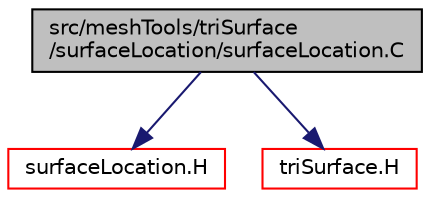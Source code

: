 digraph "src/meshTools/triSurface/surfaceLocation/surfaceLocation.C"
{
  bgcolor="transparent";
  edge [fontname="Helvetica",fontsize="10",labelfontname="Helvetica",labelfontsize="10"];
  node [fontname="Helvetica",fontsize="10",shape=record];
  Node0 [label="src/meshTools/triSurface\l/surfaceLocation/surfaceLocation.C",height=0.2,width=0.4,color="black", fillcolor="grey75", style="filled", fontcolor="black"];
  Node0 -> Node1 [color="midnightblue",fontsize="10",style="solid",fontname="Helvetica"];
  Node1 [label="surfaceLocation.H",height=0.2,width=0.4,color="red",URL="$a08918.html"];
  Node0 -> Node134 [color="midnightblue",fontsize="10",style="solid",fontname="Helvetica"];
  Node134 [label="triSurface.H",height=0.2,width=0.4,color="red",URL="$a17525.html"];
}
